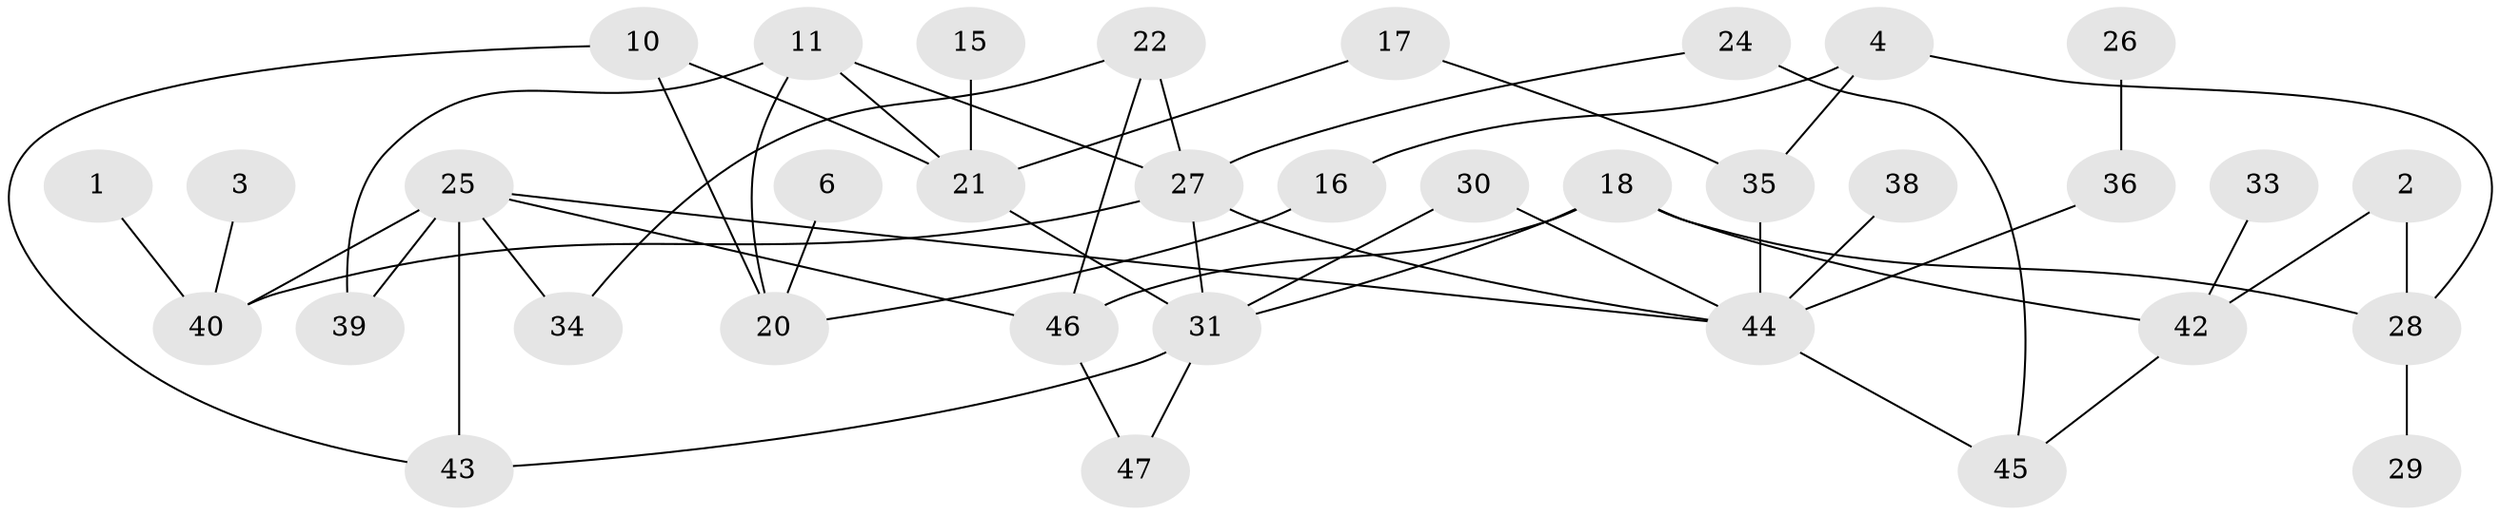// original degree distribution, {2: 0.2692307692307692, 1: 0.19230769230769232, 4: 0.1282051282051282, 3: 0.19230769230769232, 0: 0.15384615384615385, 7: 0.01282051282051282, 6: 0.038461538461538464, 5: 0.01282051282051282}
// Generated by graph-tools (version 1.1) at 2025/35/03/04/25 23:35:53]
// undirected, 35 vertices, 51 edges
graph export_dot {
  node [color=gray90,style=filled];
  1;
  2;
  3;
  4;
  6;
  10;
  11;
  15;
  16;
  17;
  18;
  20;
  21;
  22;
  24;
  25;
  26;
  27;
  28;
  29;
  30;
  31;
  33;
  34;
  35;
  36;
  38;
  39;
  40;
  42;
  43;
  44;
  45;
  46;
  47;
  1 -- 40 [weight=1.0];
  2 -- 28 [weight=1.0];
  2 -- 42 [weight=1.0];
  3 -- 40 [weight=1.0];
  4 -- 16 [weight=1.0];
  4 -- 28 [weight=1.0];
  4 -- 35 [weight=1.0];
  6 -- 20 [weight=1.0];
  10 -- 20 [weight=1.0];
  10 -- 21 [weight=1.0];
  10 -- 43 [weight=1.0];
  11 -- 20 [weight=1.0];
  11 -- 21 [weight=1.0];
  11 -- 27 [weight=1.0];
  11 -- 39 [weight=1.0];
  15 -- 21 [weight=1.0];
  16 -- 20 [weight=1.0];
  17 -- 21 [weight=1.0];
  17 -- 35 [weight=1.0];
  18 -- 28 [weight=1.0];
  18 -- 31 [weight=1.0];
  18 -- 42 [weight=1.0];
  18 -- 46 [weight=1.0];
  21 -- 31 [weight=1.0];
  22 -- 27 [weight=2.0];
  22 -- 34 [weight=1.0];
  22 -- 46 [weight=1.0];
  24 -- 27 [weight=1.0];
  24 -- 45 [weight=2.0];
  25 -- 34 [weight=1.0];
  25 -- 39 [weight=1.0];
  25 -- 40 [weight=1.0];
  25 -- 43 [weight=1.0];
  25 -- 44 [weight=1.0];
  25 -- 46 [weight=1.0];
  26 -- 36 [weight=1.0];
  27 -- 31 [weight=1.0];
  27 -- 40 [weight=1.0];
  27 -- 44 [weight=1.0];
  28 -- 29 [weight=1.0];
  30 -- 31 [weight=1.0];
  30 -- 44 [weight=1.0];
  31 -- 43 [weight=1.0];
  31 -- 47 [weight=1.0];
  33 -- 42 [weight=1.0];
  35 -- 44 [weight=1.0];
  36 -- 44 [weight=1.0];
  38 -- 44 [weight=1.0];
  42 -- 45 [weight=1.0];
  44 -- 45 [weight=1.0];
  46 -- 47 [weight=1.0];
}
